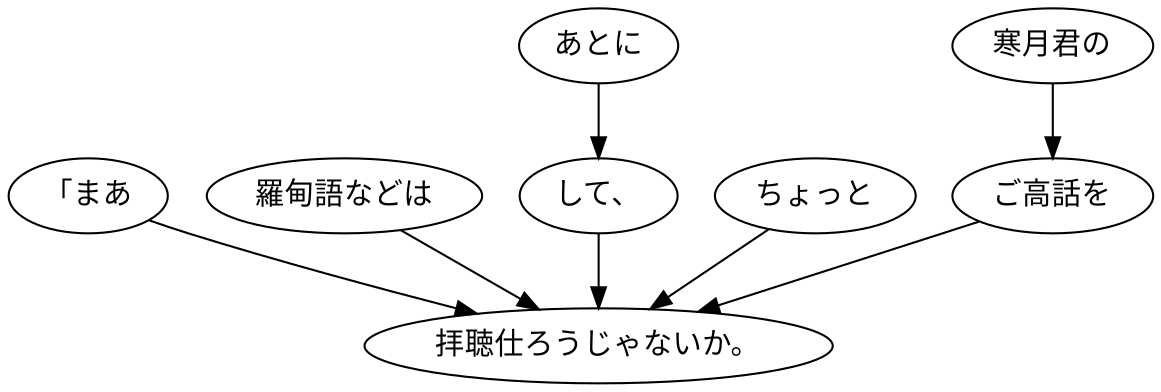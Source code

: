 digraph graph8176 {
	node0 [label="「まあ"];
	node1 [label="羅甸語などは"];
	node2 [label="あとに"];
	node3 [label="して、"];
	node4 [label="ちょっと"];
	node5 [label="寒月君の"];
	node6 [label="ご高話を"];
	node7 [label="拝聴仕ろうじゃないか。"];
	node0 -> node7;
	node1 -> node7;
	node2 -> node3;
	node3 -> node7;
	node4 -> node7;
	node5 -> node6;
	node6 -> node7;
}
